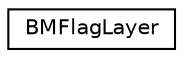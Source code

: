digraph G
{
  edge [fontname="Helvetica",fontsize="10",labelfontname="Helvetica",labelfontsize="10"];
  node [fontname="Helvetica",fontsize="10",shape=record];
  rankdir=LR;
  Node1 [label="BMFlagLayer",height=0.2,width=0.4,color="black", fillcolor="white", style="filled",URL="$dc/d48/structBMFlagLayer.html"];
}
